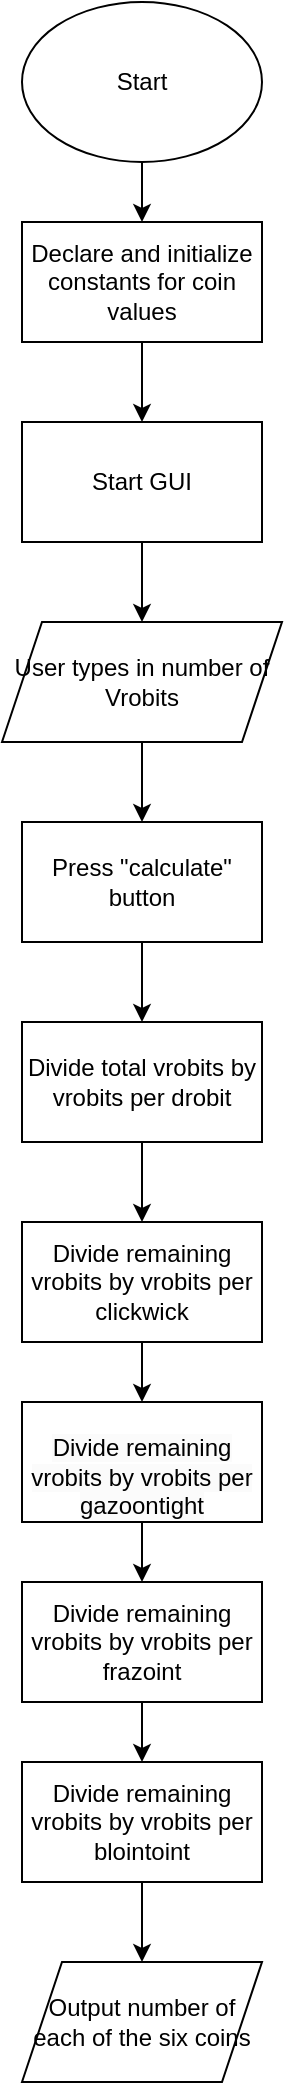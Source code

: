<mxfile version="21.4.0" type="device">
  <diagram name="Page-1" id="PL6oUSNiylBOXMCkKb9m">
    <mxGraphModel dx="3000" dy="1654" grid="1" gridSize="10" guides="1" tooltips="1" connect="1" arrows="1" fold="1" page="1" pageScale="1" pageWidth="1100" pageHeight="1700" math="0" shadow="0">
      <root>
        <mxCell id="0" />
        <mxCell id="1" parent="0" />
        <mxCell id="ynqmxDwYnANsLFQt-eow-3" value="" style="edgeStyle=orthogonalEdgeStyle;rounded=0;orthogonalLoop=1;jettySize=auto;html=1;" parent="1" edge="1">
          <mxGeometry relative="1" as="geometry">
            <mxPoint x="250" y="530" as="sourcePoint" />
          </mxGeometry>
        </mxCell>
        <mxCell id="HUR6ob20a_sKlCjAVc7S-47" value="" style="edgeStyle=orthogonalEdgeStyle;rounded=0;orthogonalLoop=1;jettySize=auto;html=1;" parent="1" edge="1">
          <mxGeometry relative="1" as="geometry">
            <mxPoint x="250" y="440" as="sourcePoint" />
          </mxGeometry>
        </mxCell>
        <mxCell id="ynqmxDwYnANsLFQt-eow-6" value="" style="edgeStyle=orthogonalEdgeStyle;rounded=0;orthogonalLoop=1;jettySize=auto;html=1;" parent="1" edge="1">
          <mxGeometry relative="1" as="geometry">
            <mxPoint x="250" y="620" as="sourcePoint" />
          </mxGeometry>
        </mxCell>
        <mxCell id="c6mbzL5RDp7EJKyADGvp-24" value="" style="edgeStyle=orthogonalEdgeStyle;rounded=0;orthogonalLoop=1;jettySize=auto;html=1;" edge="1" parent="1" source="c6mbzL5RDp7EJKyADGvp-2" target="c6mbzL5RDp7EJKyADGvp-5">
          <mxGeometry relative="1" as="geometry" />
        </mxCell>
        <mxCell id="c6mbzL5RDp7EJKyADGvp-2" value="Divide total vrobits by vrobits per drobit" style="whiteSpace=wrap;html=1;" vertex="1" parent="1">
          <mxGeometry x="70" y="530" width="120" height="60" as="geometry" />
        </mxCell>
        <mxCell id="c6mbzL5RDp7EJKyADGvp-3" value="" style="edgeStyle=orthogonalEdgeStyle;rounded=0;orthogonalLoop=1;jettySize=auto;html=1;" edge="1" parent="1" source="c6mbzL5RDp7EJKyADGvp-5" target="c6mbzL5RDp7EJKyADGvp-7">
          <mxGeometry relative="1" as="geometry" />
        </mxCell>
        <mxCell id="c6mbzL5RDp7EJKyADGvp-5" value="Divide remaining vrobits by vrobits per clickwick" style="whiteSpace=wrap;html=1;" vertex="1" parent="1">
          <mxGeometry x="70" y="630" width="120" height="60" as="geometry" />
        </mxCell>
        <mxCell id="c6mbzL5RDp7EJKyADGvp-6" value="" style="edgeStyle=orthogonalEdgeStyle;rounded=0;orthogonalLoop=1;jettySize=auto;html=1;" edge="1" parent="1" source="c6mbzL5RDp7EJKyADGvp-7" target="c6mbzL5RDp7EJKyADGvp-9">
          <mxGeometry relative="1" as="geometry" />
        </mxCell>
        <mxCell id="c6mbzL5RDp7EJKyADGvp-7" value="&lt;br&gt;&lt;span style=&quot;color: rgb(0, 0, 0); font-family: Helvetica; font-size: 12px; font-style: normal; font-variant-ligatures: normal; font-variant-caps: normal; font-weight: 400; letter-spacing: normal; orphans: 2; text-align: center; text-indent: 0px; text-transform: none; widows: 2; word-spacing: 0px; -webkit-text-stroke-width: 0px; background-color: rgb(251, 251, 251); text-decoration-thickness: initial; text-decoration-style: initial; text-decoration-color: initial; float: none; display: inline !important;&quot;&gt;Divide remaining vrobits by vrobits per gazoontight&lt;/span&gt;&lt;br&gt;" style="whiteSpace=wrap;html=1;" vertex="1" parent="1">
          <mxGeometry x="70" y="720" width="120" height="60" as="geometry" />
        </mxCell>
        <mxCell id="c6mbzL5RDp7EJKyADGvp-8" value="" style="edgeStyle=orthogonalEdgeStyle;rounded=0;orthogonalLoop=1;jettySize=auto;html=1;" edge="1" parent="1" source="c6mbzL5RDp7EJKyADGvp-9" target="c6mbzL5RDp7EJKyADGvp-10">
          <mxGeometry relative="1" as="geometry" />
        </mxCell>
        <mxCell id="c6mbzL5RDp7EJKyADGvp-9" value="Divide remaining vrobits by vrobits per frazoint" style="whiteSpace=wrap;html=1;" vertex="1" parent="1">
          <mxGeometry x="70" y="810" width="120" height="60" as="geometry" />
        </mxCell>
        <mxCell id="c6mbzL5RDp7EJKyADGvp-27" value="" style="edgeStyle=orthogonalEdgeStyle;rounded=0;orthogonalLoop=1;jettySize=auto;html=1;" edge="1" parent="1" source="c6mbzL5RDp7EJKyADGvp-10" target="c6mbzL5RDp7EJKyADGvp-26">
          <mxGeometry relative="1" as="geometry" />
        </mxCell>
        <mxCell id="c6mbzL5RDp7EJKyADGvp-10" value="Divide remaining vrobits by vrobits per blointoint" style="whiteSpace=wrap;html=1;" vertex="1" parent="1">
          <mxGeometry x="70" y="900" width="120" height="60" as="geometry" />
        </mxCell>
        <mxCell id="c6mbzL5RDp7EJKyADGvp-23" value="" style="edgeStyle=orthogonalEdgeStyle;rounded=0;orthogonalLoop=1;jettySize=auto;html=1;" edge="1" parent="1" source="c6mbzL5RDp7EJKyADGvp-14" target="c6mbzL5RDp7EJKyADGvp-2">
          <mxGeometry relative="1" as="geometry" />
        </mxCell>
        <mxCell id="c6mbzL5RDp7EJKyADGvp-14" value="Press &quot;calculate&quot; button" style="whiteSpace=wrap;html=1;" vertex="1" parent="1">
          <mxGeometry x="70" y="430" width="120" height="60" as="geometry" />
        </mxCell>
        <mxCell id="c6mbzL5RDp7EJKyADGvp-15" value="" style="edgeStyle=orthogonalEdgeStyle;rounded=0;orthogonalLoop=1;jettySize=auto;html=1;" edge="1" parent="1" source="c6mbzL5RDp7EJKyADGvp-16" target="c6mbzL5RDp7EJKyADGvp-18">
          <mxGeometry relative="1" as="geometry" />
        </mxCell>
        <mxCell id="c6mbzL5RDp7EJKyADGvp-16" value="Start" style="ellipse;whiteSpace=wrap;html=1;" vertex="1" parent="1">
          <mxGeometry x="70" y="20" width="120" height="80" as="geometry" />
        </mxCell>
        <mxCell id="c6mbzL5RDp7EJKyADGvp-17" value="" style="edgeStyle=orthogonalEdgeStyle;rounded=0;orthogonalLoop=1;jettySize=auto;html=1;" edge="1" parent="1" source="c6mbzL5RDp7EJKyADGvp-18" target="c6mbzL5RDp7EJKyADGvp-20">
          <mxGeometry relative="1" as="geometry" />
        </mxCell>
        <mxCell id="c6mbzL5RDp7EJKyADGvp-18" value="Declare and initialize constants for coin values" style="whiteSpace=wrap;html=1;" vertex="1" parent="1">
          <mxGeometry x="70" y="130" width="120" height="60" as="geometry" />
        </mxCell>
        <mxCell id="c6mbzL5RDp7EJKyADGvp-19" value="" style="edgeStyle=orthogonalEdgeStyle;rounded=0;orthogonalLoop=1;jettySize=auto;html=1;" edge="1" parent="1" source="c6mbzL5RDp7EJKyADGvp-20" target="c6mbzL5RDp7EJKyADGvp-22">
          <mxGeometry relative="1" as="geometry" />
        </mxCell>
        <mxCell id="c6mbzL5RDp7EJKyADGvp-20" value="Start GUI" style="whiteSpace=wrap;html=1;" vertex="1" parent="1">
          <mxGeometry x="70" y="230" width="120" height="60" as="geometry" />
        </mxCell>
        <mxCell id="c6mbzL5RDp7EJKyADGvp-21" value="" style="edgeStyle=orthogonalEdgeStyle;rounded=0;orthogonalLoop=1;jettySize=auto;html=1;" edge="1" parent="1" source="c6mbzL5RDp7EJKyADGvp-22" target="c6mbzL5RDp7EJKyADGvp-14">
          <mxGeometry relative="1" as="geometry" />
        </mxCell>
        <mxCell id="c6mbzL5RDp7EJKyADGvp-22" value="User types in number of Vrobits" style="shape=parallelogram;perimeter=parallelogramPerimeter;whiteSpace=wrap;html=1;fixedSize=1;" vertex="1" parent="1">
          <mxGeometry x="60" y="330" width="140" height="60" as="geometry" />
        </mxCell>
        <mxCell id="c6mbzL5RDp7EJKyADGvp-26" value="Output number of each of the six coins" style="shape=parallelogram;perimeter=parallelogramPerimeter;whiteSpace=wrap;html=1;fixedSize=1;" vertex="1" parent="1">
          <mxGeometry x="70" y="1000" width="120" height="60" as="geometry" />
        </mxCell>
      </root>
    </mxGraphModel>
  </diagram>
</mxfile>
